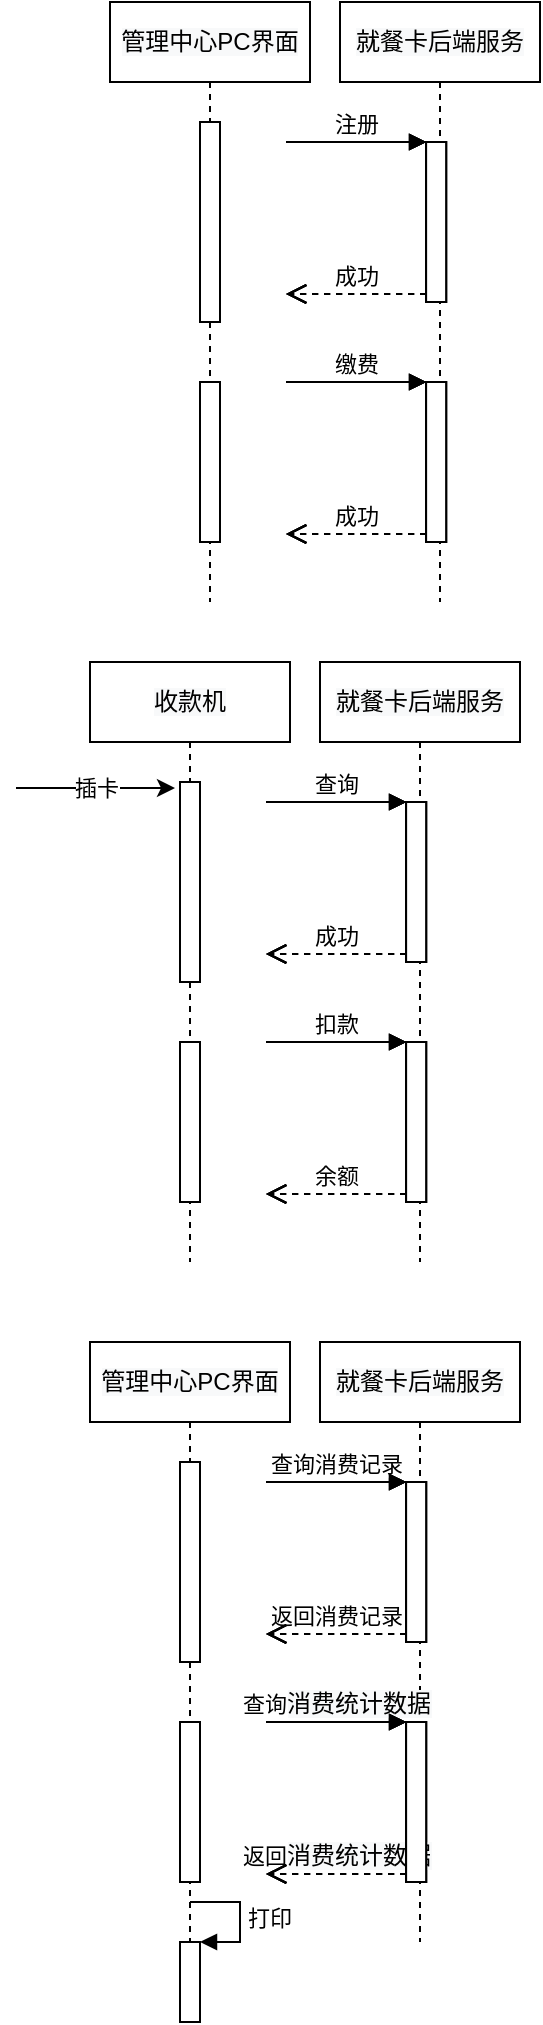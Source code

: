 <mxfile version="13.8.2" type="github">
  <diagram name="Page-1" id="9361dd3d-8414-5efd-6122-117bd74ce7a7">
    <mxGraphModel dx="2146" dy="2205" grid="1" gridSize="10" guides="1" tooltips="1" connect="1" arrows="1" fold="1" page="0" pageScale="1.5" pageWidth="826" pageHeight="1169" background="#ffffff" math="0" shadow="0">
      <root>
        <mxCell id="0" />
        <mxCell id="1" parent="0" />
        <mxCell id="jMRB4c11vusRgGaPNcfT-89" value="&lt;span style=&quot;background-color: rgb(248 , 249 , 250)&quot;&gt;管理中心PC界面&lt;/span&gt;" style="shape=umlLifeline;perimeter=lifelinePerimeter;whiteSpace=wrap;html=1;container=1;collapsible=0;recursiveResize=0;outlineConnect=0;" vertex="1" parent="1">
          <mxGeometry x="50" y="-860" width="100" height="300" as="geometry" />
        </mxCell>
        <mxCell id="jMRB4c11vusRgGaPNcfT-124" value="" style="html=1;points=[];perimeter=orthogonalPerimeter;" vertex="1" parent="jMRB4c11vusRgGaPNcfT-89">
          <mxGeometry x="45" y="60" width="10" height="100" as="geometry" />
        </mxCell>
        <mxCell id="jMRB4c11vusRgGaPNcfT-126" value="" style="html=1;points=[];perimeter=orthogonalPerimeter;" vertex="1" parent="jMRB4c11vusRgGaPNcfT-89">
          <mxGeometry x="45" y="190" width="10" height="80" as="geometry" />
        </mxCell>
        <mxCell id="jMRB4c11vusRgGaPNcfT-111" value="&lt;span style=&quot;background-color: rgb(248 , 249 , 250)&quot;&gt;就餐卡后端服务&lt;/span&gt;" style="shape=umlLifeline;perimeter=lifelinePerimeter;whiteSpace=wrap;html=1;container=1;collapsible=0;recursiveResize=0;outlineConnect=0;" vertex="1" parent="1">
          <mxGeometry x="165" y="-860" width="100" height="300" as="geometry" />
        </mxCell>
        <mxCell id="jMRB4c11vusRgGaPNcfT-127" value="" style="html=1;points=[];perimeter=orthogonalPerimeter;" vertex="1" parent="jMRB4c11vusRgGaPNcfT-111">
          <mxGeometry x="43.06" y="190" width="10" height="80" as="geometry" />
        </mxCell>
        <mxCell id="jMRB4c11vusRgGaPNcfT-128" value="缴费" style="html=1;verticalAlign=bottom;endArrow=block;entryX=0;entryY=0;" edge="1" parent="jMRB4c11vusRgGaPNcfT-111" target="jMRB4c11vusRgGaPNcfT-127">
          <mxGeometry relative="1" as="geometry">
            <mxPoint x="-26.94" y="190" as="sourcePoint" />
          </mxGeometry>
        </mxCell>
        <mxCell id="jMRB4c11vusRgGaPNcfT-129" value="成功" style="html=1;verticalAlign=bottom;endArrow=open;dashed=1;endSize=8;exitX=0;exitY=0.95;" edge="1" parent="jMRB4c11vusRgGaPNcfT-111" source="jMRB4c11vusRgGaPNcfT-127">
          <mxGeometry relative="1" as="geometry">
            <mxPoint x="-26.94" y="266" as="targetPoint" />
          </mxGeometry>
        </mxCell>
        <mxCell id="jMRB4c11vusRgGaPNcfT-130" value="" style="html=1;points=[];perimeter=orthogonalPerimeter;" vertex="1" parent="jMRB4c11vusRgGaPNcfT-111">
          <mxGeometry x="43.06" y="190" width="10" height="80" as="geometry" />
        </mxCell>
        <mxCell id="jMRB4c11vusRgGaPNcfT-131" value="" style="html=1;verticalAlign=bottom;endArrow=block;entryX=0;entryY=0;" edge="1" parent="jMRB4c11vusRgGaPNcfT-111" target="jMRB4c11vusRgGaPNcfT-130">
          <mxGeometry relative="1" as="geometry">
            <mxPoint x="-26.94" y="190" as="sourcePoint" />
          </mxGeometry>
        </mxCell>
        <mxCell id="jMRB4c11vusRgGaPNcfT-132" value="" style="html=1;verticalAlign=bottom;endArrow=open;dashed=1;endSize=8;exitX=0;exitY=0.95;" edge="1" parent="jMRB4c11vusRgGaPNcfT-111" source="jMRB4c11vusRgGaPNcfT-130">
          <mxGeometry relative="1" as="geometry">
            <mxPoint x="-26.94" y="266" as="targetPoint" />
          </mxGeometry>
        </mxCell>
        <mxCell id="jMRB4c11vusRgGaPNcfT-133" value="" style="html=1;points=[];perimeter=orthogonalPerimeter;" vertex="1" parent="jMRB4c11vusRgGaPNcfT-111">
          <mxGeometry x="43.06" y="190" width="10" height="80" as="geometry" />
        </mxCell>
        <mxCell id="jMRB4c11vusRgGaPNcfT-134" value="" style="html=1;verticalAlign=bottom;endArrow=block;entryX=0;entryY=0;" edge="1" parent="jMRB4c11vusRgGaPNcfT-111" target="jMRB4c11vusRgGaPNcfT-133">
          <mxGeometry relative="1" as="geometry">
            <mxPoint x="-26.94" y="190" as="sourcePoint" />
          </mxGeometry>
        </mxCell>
        <mxCell id="jMRB4c11vusRgGaPNcfT-135" value="" style="html=1;verticalAlign=bottom;endArrow=open;dashed=1;endSize=8;exitX=0;exitY=0.95;" edge="1" parent="jMRB4c11vusRgGaPNcfT-111" source="jMRB4c11vusRgGaPNcfT-133">
          <mxGeometry relative="1" as="geometry">
            <mxPoint x="-26.94" y="266" as="targetPoint" />
          </mxGeometry>
        </mxCell>
        <mxCell id="jMRB4c11vusRgGaPNcfT-136" value="" style="html=1;points=[];perimeter=orthogonalPerimeter;" vertex="1" parent="jMRB4c11vusRgGaPNcfT-111">
          <mxGeometry x="43.06" y="190" width="10" height="80" as="geometry" />
        </mxCell>
        <mxCell id="jMRB4c11vusRgGaPNcfT-137" value="" style="html=1;verticalAlign=bottom;endArrow=block;entryX=0;entryY=0;" edge="1" parent="jMRB4c11vusRgGaPNcfT-111" target="jMRB4c11vusRgGaPNcfT-136">
          <mxGeometry relative="1" as="geometry">
            <mxPoint x="-26.94" y="190" as="sourcePoint" />
          </mxGeometry>
        </mxCell>
        <mxCell id="jMRB4c11vusRgGaPNcfT-138" value="" style="html=1;verticalAlign=bottom;endArrow=open;dashed=1;endSize=8;exitX=0;exitY=0.95;" edge="1" parent="jMRB4c11vusRgGaPNcfT-111" source="jMRB4c11vusRgGaPNcfT-136">
          <mxGeometry relative="1" as="geometry">
            <mxPoint x="-26.94" y="266" as="targetPoint" />
          </mxGeometry>
        </mxCell>
        <mxCell id="jMRB4c11vusRgGaPNcfT-112" value="" style="html=1;points=[];perimeter=orthogonalPerimeter;" vertex="1" parent="1">
          <mxGeometry x="208.06" y="-790" width="10" height="80" as="geometry" />
        </mxCell>
        <mxCell id="jMRB4c11vusRgGaPNcfT-113" value="注册" style="html=1;verticalAlign=bottom;endArrow=block;entryX=0;entryY=0;" edge="1" parent="1" target="jMRB4c11vusRgGaPNcfT-112">
          <mxGeometry relative="1" as="geometry">
            <mxPoint x="138.06" y="-790" as="sourcePoint" />
          </mxGeometry>
        </mxCell>
        <mxCell id="jMRB4c11vusRgGaPNcfT-114" value="成功" style="html=1;verticalAlign=bottom;endArrow=open;dashed=1;endSize=8;exitX=0;exitY=0.95;" edge="1" parent="1" source="jMRB4c11vusRgGaPNcfT-112">
          <mxGeometry relative="1" as="geometry">
            <mxPoint x="138.06" y="-714" as="targetPoint" />
          </mxGeometry>
        </mxCell>
        <mxCell id="jMRB4c11vusRgGaPNcfT-115" value="" style="html=1;points=[];perimeter=orthogonalPerimeter;" vertex="1" parent="1">
          <mxGeometry x="208.06" y="-790" width="10" height="80" as="geometry" />
        </mxCell>
        <mxCell id="jMRB4c11vusRgGaPNcfT-116" value="" style="html=1;verticalAlign=bottom;endArrow=block;entryX=0;entryY=0;" edge="1" parent="1" target="jMRB4c11vusRgGaPNcfT-115">
          <mxGeometry relative="1" as="geometry">
            <mxPoint x="138.06" y="-790" as="sourcePoint" />
          </mxGeometry>
        </mxCell>
        <mxCell id="jMRB4c11vusRgGaPNcfT-117" value="" style="html=1;verticalAlign=bottom;endArrow=open;dashed=1;endSize=8;exitX=0;exitY=0.95;" edge="1" parent="1" source="jMRB4c11vusRgGaPNcfT-115">
          <mxGeometry relative="1" as="geometry">
            <mxPoint x="138.06" y="-714" as="targetPoint" />
          </mxGeometry>
        </mxCell>
        <mxCell id="jMRB4c11vusRgGaPNcfT-118" value="" style="html=1;points=[];perimeter=orthogonalPerimeter;" vertex="1" parent="1">
          <mxGeometry x="208.06" y="-790" width="10" height="80" as="geometry" />
        </mxCell>
        <mxCell id="jMRB4c11vusRgGaPNcfT-119" value="" style="html=1;verticalAlign=bottom;endArrow=block;entryX=0;entryY=0;" edge="1" parent="1" target="jMRB4c11vusRgGaPNcfT-118">
          <mxGeometry relative="1" as="geometry">
            <mxPoint x="138.06" y="-790" as="sourcePoint" />
          </mxGeometry>
        </mxCell>
        <mxCell id="jMRB4c11vusRgGaPNcfT-120" value="" style="html=1;verticalAlign=bottom;endArrow=open;dashed=1;endSize=8;exitX=0;exitY=0.95;" edge="1" parent="1" source="jMRB4c11vusRgGaPNcfT-118">
          <mxGeometry relative="1" as="geometry">
            <mxPoint x="138.06" y="-714" as="targetPoint" />
          </mxGeometry>
        </mxCell>
        <mxCell id="jMRB4c11vusRgGaPNcfT-121" value="" style="html=1;points=[];perimeter=orthogonalPerimeter;" vertex="1" parent="1">
          <mxGeometry x="208.06" y="-790" width="10" height="80" as="geometry" />
        </mxCell>
        <mxCell id="jMRB4c11vusRgGaPNcfT-122" value="" style="html=1;verticalAlign=bottom;endArrow=block;entryX=0;entryY=0;" edge="1" parent="1" target="jMRB4c11vusRgGaPNcfT-121">
          <mxGeometry relative="1" as="geometry">
            <mxPoint x="138.06" y="-790" as="sourcePoint" />
          </mxGeometry>
        </mxCell>
        <mxCell id="jMRB4c11vusRgGaPNcfT-123" value="" style="html=1;verticalAlign=bottom;endArrow=open;dashed=1;endSize=8;exitX=0;exitY=0.95;" edge="1" parent="1" source="jMRB4c11vusRgGaPNcfT-121">
          <mxGeometry relative="1" as="geometry">
            <mxPoint x="138.06" y="-714" as="targetPoint" />
          </mxGeometry>
        </mxCell>
        <mxCell id="jMRB4c11vusRgGaPNcfT-139" value="&lt;span style=&quot;background-color: rgb(248 , 249 , 250)&quot;&gt;收款机&lt;/span&gt;" style="shape=umlLifeline;perimeter=lifelinePerimeter;whiteSpace=wrap;html=1;container=1;collapsible=0;recursiveResize=0;outlineConnect=0;" vertex="1" parent="1">
          <mxGeometry x="40" y="-530" width="100" height="300" as="geometry" />
        </mxCell>
        <mxCell id="jMRB4c11vusRgGaPNcfT-140" value="" style="html=1;points=[];perimeter=orthogonalPerimeter;" vertex="1" parent="jMRB4c11vusRgGaPNcfT-139">
          <mxGeometry x="45" y="60" width="10" height="100" as="geometry" />
        </mxCell>
        <mxCell id="jMRB4c11vusRgGaPNcfT-141" value="" style="html=1;points=[];perimeter=orthogonalPerimeter;" vertex="1" parent="jMRB4c11vusRgGaPNcfT-139">
          <mxGeometry x="45" y="190" width="10" height="80" as="geometry" />
        </mxCell>
        <mxCell id="jMRB4c11vusRgGaPNcfT-142" value="&lt;span style=&quot;background-color: rgb(248 , 249 , 250)&quot;&gt;就餐卡后端服务&lt;/span&gt;" style="shape=umlLifeline;perimeter=lifelinePerimeter;whiteSpace=wrap;html=1;container=1;collapsible=0;recursiveResize=0;outlineConnect=0;" vertex="1" parent="1">
          <mxGeometry x="155" y="-530" width="100" height="300" as="geometry" />
        </mxCell>
        <mxCell id="jMRB4c11vusRgGaPNcfT-143" value="" style="html=1;points=[];perimeter=orthogonalPerimeter;" vertex="1" parent="jMRB4c11vusRgGaPNcfT-142">
          <mxGeometry x="43.06" y="190" width="10" height="80" as="geometry" />
        </mxCell>
        <mxCell id="jMRB4c11vusRgGaPNcfT-144" value="扣款" style="html=1;verticalAlign=bottom;endArrow=block;entryX=0;entryY=0;" edge="1" parent="jMRB4c11vusRgGaPNcfT-142" target="jMRB4c11vusRgGaPNcfT-143">
          <mxGeometry relative="1" as="geometry">
            <mxPoint x="-26.94" y="190" as="sourcePoint" />
          </mxGeometry>
        </mxCell>
        <mxCell id="jMRB4c11vusRgGaPNcfT-145" value="余额" style="html=1;verticalAlign=bottom;endArrow=open;dashed=1;endSize=8;exitX=0;exitY=0.95;" edge="1" parent="jMRB4c11vusRgGaPNcfT-142" source="jMRB4c11vusRgGaPNcfT-143">
          <mxGeometry relative="1" as="geometry">
            <mxPoint x="-26.94" y="266" as="targetPoint" />
          </mxGeometry>
        </mxCell>
        <mxCell id="jMRB4c11vusRgGaPNcfT-146" value="" style="html=1;points=[];perimeter=orthogonalPerimeter;" vertex="1" parent="jMRB4c11vusRgGaPNcfT-142">
          <mxGeometry x="43.06" y="190" width="10" height="80" as="geometry" />
        </mxCell>
        <mxCell id="jMRB4c11vusRgGaPNcfT-147" value="" style="html=1;verticalAlign=bottom;endArrow=block;entryX=0;entryY=0;" edge="1" parent="jMRB4c11vusRgGaPNcfT-142" target="jMRB4c11vusRgGaPNcfT-146">
          <mxGeometry relative="1" as="geometry">
            <mxPoint x="-26.94" y="190" as="sourcePoint" />
          </mxGeometry>
        </mxCell>
        <mxCell id="jMRB4c11vusRgGaPNcfT-148" value="" style="html=1;verticalAlign=bottom;endArrow=open;dashed=1;endSize=8;exitX=0;exitY=0.95;" edge="1" parent="jMRB4c11vusRgGaPNcfT-142" source="jMRB4c11vusRgGaPNcfT-146">
          <mxGeometry relative="1" as="geometry">
            <mxPoint x="-26.94" y="266" as="targetPoint" />
          </mxGeometry>
        </mxCell>
        <mxCell id="jMRB4c11vusRgGaPNcfT-149" value="" style="html=1;points=[];perimeter=orthogonalPerimeter;" vertex="1" parent="jMRB4c11vusRgGaPNcfT-142">
          <mxGeometry x="43.06" y="190" width="10" height="80" as="geometry" />
        </mxCell>
        <mxCell id="jMRB4c11vusRgGaPNcfT-150" value="" style="html=1;verticalAlign=bottom;endArrow=block;entryX=0;entryY=0;" edge="1" parent="jMRB4c11vusRgGaPNcfT-142" target="jMRB4c11vusRgGaPNcfT-149">
          <mxGeometry relative="1" as="geometry">
            <mxPoint x="-26.94" y="190" as="sourcePoint" />
          </mxGeometry>
        </mxCell>
        <mxCell id="jMRB4c11vusRgGaPNcfT-151" value="" style="html=1;verticalAlign=bottom;endArrow=open;dashed=1;endSize=8;exitX=0;exitY=0.95;" edge="1" parent="jMRB4c11vusRgGaPNcfT-142" source="jMRB4c11vusRgGaPNcfT-149">
          <mxGeometry relative="1" as="geometry">
            <mxPoint x="-26.94" y="266" as="targetPoint" />
          </mxGeometry>
        </mxCell>
        <mxCell id="jMRB4c11vusRgGaPNcfT-152" value="" style="html=1;points=[];perimeter=orthogonalPerimeter;" vertex="1" parent="jMRB4c11vusRgGaPNcfT-142">
          <mxGeometry x="43.06" y="190" width="10" height="80" as="geometry" />
        </mxCell>
        <mxCell id="jMRB4c11vusRgGaPNcfT-153" value="" style="html=1;verticalAlign=bottom;endArrow=block;entryX=0;entryY=0;" edge="1" parent="jMRB4c11vusRgGaPNcfT-142" target="jMRB4c11vusRgGaPNcfT-152">
          <mxGeometry relative="1" as="geometry">
            <mxPoint x="-26.94" y="190" as="sourcePoint" />
          </mxGeometry>
        </mxCell>
        <mxCell id="jMRB4c11vusRgGaPNcfT-154" value="" style="html=1;verticalAlign=bottom;endArrow=open;dashed=1;endSize=8;exitX=0;exitY=0.95;" edge="1" parent="jMRB4c11vusRgGaPNcfT-142" source="jMRB4c11vusRgGaPNcfT-152">
          <mxGeometry relative="1" as="geometry">
            <mxPoint x="-26.94" y="266" as="targetPoint" />
          </mxGeometry>
        </mxCell>
        <mxCell id="jMRB4c11vusRgGaPNcfT-155" value="" style="html=1;points=[];perimeter=orthogonalPerimeter;" vertex="1" parent="1">
          <mxGeometry x="198.06" y="-460" width="10" height="80" as="geometry" />
        </mxCell>
        <mxCell id="jMRB4c11vusRgGaPNcfT-156" value="查询" style="html=1;verticalAlign=bottom;endArrow=block;entryX=0;entryY=0;" edge="1" parent="1" target="jMRB4c11vusRgGaPNcfT-155">
          <mxGeometry relative="1" as="geometry">
            <mxPoint x="128.06" y="-460" as="sourcePoint" />
          </mxGeometry>
        </mxCell>
        <mxCell id="jMRB4c11vusRgGaPNcfT-157" value="成功" style="html=1;verticalAlign=bottom;endArrow=open;dashed=1;endSize=8;exitX=0;exitY=0.95;" edge="1" parent="1" source="jMRB4c11vusRgGaPNcfT-155">
          <mxGeometry relative="1" as="geometry">
            <mxPoint x="128.06" y="-384" as="targetPoint" />
          </mxGeometry>
        </mxCell>
        <mxCell id="jMRB4c11vusRgGaPNcfT-158" value="" style="html=1;points=[];perimeter=orthogonalPerimeter;" vertex="1" parent="1">
          <mxGeometry x="198.06" y="-460" width="10" height="80" as="geometry" />
        </mxCell>
        <mxCell id="jMRB4c11vusRgGaPNcfT-159" value="" style="html=1;verticalAlign=bottom;endArrow=block;entryX=0;entryY=0;" edge="1" parent="1" target="jMRB4c11vusRgGaPNcfT-158">
          <mxGeometry relative="1" as="geometry">
            <mxPoint x="128.06" y="-460" as="sourcePoint" />
          </mxGeometry>
        </mxCell>
        <mxCell id="jMRB4c11vusRgGaPNcfT-160" value="" style="html=1;verticalAlign=bottom;endArrow=open;dashed=1;endSize=8;exitX=0;exitY=0.95;" edge="1" parent="1" source="jMRB4c11vusRgGaPNcfT-158">
          <mxGeometry relative="1" as="geometry">
            <mxPoint x="128.06" y="-384" as="targetPoint" />
          </mxGeometry>
        </mxCell>
        <mxCell id="jMRB4c11vusRgGaPNcfT-161" value="" style="html=1;points=[];perimeter=orthogonalPerimeter;" vertex="1" parent="1">
          <mxGeometry x="198.06" y="-460" width="10" height="80" as="geometry" />
        </mxCell>
        <mxCell id="jMRB4c11vusRgGaPNcfT-162" value="" style="html=1;verticalAlign=bottom;endArrow=block;entryX=0;entryY=0;" edge="1" parent="1" target="jMRB4c11vusRgGaPNcfT-161">
          <mxGeometry relative="1" as="geometry">
            <mxPoint x="128.06" y="-460" as="sourcePoint" />
          </mxGeometry>
        </mxCell>
        <mxCell id="jMRB4c11vusRgGaPNcfT-163" value="" style="html=1;verticalAlign=bottom;endArrow=open;dashed=1;endSize=8;exitX=0;exitY=0.95;" edge="1" parent="1" source="jMRB4c11vusRgGaPNcfT-161">
          <mxGeometry relative="1" as="geometry">
            <mxPoint x="128.06" y="-384" as="targetPoint" />
          </mxGeometry>
        </mxCell>
        <mxCell id="jMRB4c11vusRgGaPNcfT-164" value="" style="html=1;points=[];perimeter=orthogonalPerimeter;" vertex="1" parent="1">
          <mxGeometry x="198.06" y="-460" width="10" height="80" as="geometry" />
        </mxCell>
        <mxCell id="jMRB4c11vusRgGaPNcfT-165" value="" style="html=1;verticalAlign=bottom;endArrow=block;entryX=0;entryY=0;" edge="1" parent="1" target="jMRB4c11vusRgGaPNcfT-164">
          <mxGeometry relative="1" as="geometry">
            <mxPoint x="128.06" y="-460" as="sourcePoint" />
          </mxGeometry>
        </mxCell>
        <mxCell id="jMRB4c11vusRgGaPNcfT-166" value="" style="html=1;verticalAlign=bottom;endArrow=open;dashed=1;endSize=8;exitX=0;exitY=0.95;" edge="1" parent="1" source="jMRB4c11vusRgGaPNcfT-164">
          <mxGeometry relative="1" as="geometry">
            <mxPoint x="128.06" y="-384" as="targetPoint" />
          </mxGeometry>
        </mxCell>
        <mxCell id="jMRB4c11vusRgGaPNcfT-167" value="&lt;span style=&quot;background-color: rgb(248 , 249 , 250)&quot;&gt;管理中心PC界面&lt;/span&gt;" style="shape=umlLifeline;perimeter=lifelinePerimeter;whiteSpace=wrap;html=1;container=1;collapsible=0;recursiveResize=0;outlineConnect=0;" vertex="1" parent="1">
          <mxGeometry x="40" y="-190" width="100" height="310" as="geometry" />
        </mxCell>
        <mxCell id="jMRB4c11vusRgGaPNcfT-168" value="" style="html=1;points=[];perimeter=orthogonalPerimeter;" vertex="1" parent="jMRB4c11vusRgGaPNcfT-167">
          <mxGeometry x="45" y="60" width="10" height="100" as="geometry" />
        </mxCell>
        <mxCell id="jMRB4c11vusRgGaPNcfT-169" value="" style="html=1;points=[];perimeter=orthogonalPerimeter;" vertex="1" parent="jMRB4c11vusRgGaPNcfT-167">
          <mxGeometry x="45" y="190" width="10" height="80" as="geometry" />
        </mxCell>
        <mxCell id="jMRB4c11vusRgGaPNcfT-170" value="&lt;span style=&quot;background-color: rgb(248 , 249 , 250)&quot;&gt;就餐卡后端服务&lt;/span&gt;" style="shape=umlLifeline;perimeter=lifelinePerimeter;whiteSpace=wrap;html=1;container=1;collapsible=0;recursiveResize=0;outlineConnect=0;" vertex="1" parent="1">
          <mxGeometry x="155" y="-190" width="100" height="300" as="geometry" />
        </mxCell>
        <mxCell id="jMRB4c11vusRgGaPNcfT-171" value="" style="html=1;points=[];perimeter=orthogonalPerimeter;" vertex="1" parent="jMRB4c11vusRgGaPNcfT-170">
          <mxGeometry x="43.06" y="190" width="10" height="80" as="geometry" />
        </mxCell>
        <mxCell id="jMRB4c11vusRgGaPNcfT-172" value="查询&lt;span style=&quot;font-size: 12px ; background-color: rgb(248 , 249 , 250)&quot;&gt;消费统计数据&lt;/span&gt;" style="html=1;verticalAlign=bottom;endArrow=block;entryX=0;entryY=0;" edge="1" parent="jMRB4c11vusRgGaPNcfT-170" target="jMRB4c11vusRgGaPNcfT-171">
          <mxGeometry relative="1" as="geometry">
            <mxPoint x="-26.94" y="190" as="sourcePoint" />
          </mxGeometry>
        </mxCell>
        <mxCell id="jMRB4c11vusRgGaPNcfT-173" value="返回&lt;span style=&quot;font-size: 12px ; background-color: rgb(248 , 249 , 250)&quot;&gt;消费统计数据&lt;/span&gt;" style="html=1;verticalAlign=bottom;endArrow=open;dashed=1;endSize=8;exitX=0;exitY=0.95;" edge="1" parent="jMRB4c11vusRgGaPNcfT-170" source="jMRB4c11vusRgGaPNcfT-171">
          <mxGeometry relative="1" as="geometry">
            <mxPoint x="-26.94" y="266" as="targetPoint" />
          </mxGeometry>
        </mxCell>
        <mxCell id="jMRB4c11vusRgGaPNcfT-174" value="" style="html=1;points=[];perimeter=orthogonalPerimeter;" vertex="1" parent="jMRB4c11vusRgGaPNcfT-170">
          <mxGeometry x="43.06" y="190" width="10" height="80" as="geometry" />
        </mxCell>
        <mxCell id="jMRB4c11vusRgGaPNcfT-175" value="" style="html=1;verticalAlign=bottom;endArrow=block;entryX=0;entryY=0;" edge="1" parent="jMRB4c11vusRgGaPNcfT-170" target="jMRB4c11vusRgGaPNcfT-174">
          <mxGeometry relative="1" as="geometry">
            <mxPoint x="-26.94" y="190" as="sourcePoint" />
          </mxGeometry>
        </mxCell>
        <mxCell id="jMRB4c11vusRgGaPNcfT-176" value="" style="html=1;verticalAlign=bottom;endArrow=open;dashed=1;endSize=8;exitX=0;exitY=0.95;" edge="1" parent="jMRB4c11vusRgGaPNcfT-170" source="jMRB4c11vusRgGaPNcfT-174">
          <mxGeometry relative="1" as="geometry">
            <mxPoint x="-26.94" y="266" as="targetPoint" />
          </mxGeometry>
        </mxCell>
        <mxCell id="jMRB4c11vusRgGaPNcfT-177" value="" style="html=1;points=[];perimeter=orthogonalPerimeter;" vertex="1" parent="jMRB4c11vusRgGaPNcfT-170">
          <mxGeometry x="43.06" y="190" width="10" height="80" as="geometry" />
        </mxCell>
        <mxCell id="jMRB4c11vusRgGaPNcfT-178" value="" style="html=1;verticalAlign=bottom;endArrow=block;entryX=0;entryY=0;" edge="1" parent="jMRB4c11vusRgGaPNcfT-170" target="jMRB4c11vusRgGaPNcfT-177">
          <mxGeometry relative="1" as="geometry">
            <mxPoint x="-26.94" y="190" as="sourcePoint" />
          </mxGeometry>
        </mxCell>
        <mxCell id="jMRB4c11vusRgGaPNcfT-179" value="" style="html=1;verticalAlign=bottom;endArrow=open;dashed=1;endSize=8;exitX=0;exitY=0.95;" edge="1" parent="jMRB4c11vusRgGaPNcfT-170" source="jMRB4c11vusRgGaPNcfT-177">
          <mxGeometry relative="1" as="geometry">
            <mxPoint x="-26.94" y="266" as="targetPoint" />
          </mxGeometry>
        </mxCell>
        <mxCell id="jMRB4c11vusRgGaPNcfT-180" value="" style="html=1;points=[];perimeter=orthogonalPerimeter;" vertex="1" parent="jMRB4c11vusRgGaPNcfT-170">
          <mxGeometry x="43.06" y="190" width="10" height="80" as="geometry" />
        </mxCell>
        <mxCell id="jMRB4c11vusRgGaPNcfT-181" value="" style="html=1;verticalAlign=bottom;endArrow=block;entryX=0;entryY=0;" edge="1" parent="jMRB4c11vusRgGaPNcfT-170" target="jMRB4c11vusRgGaPNcfT-180">
          <mxGeometry relative="1" as="geometry">
            <mxPoint x="-26.94" y="190" as="sourcePoint" />
          </mxGeometry>
        </mxCell>
        <mxCell id="jMRB4c11vusRgGaPNcfT-182" value="" style="html=1;verticalAlign=bottom;endArrow=open;dashed=1;endSize=8;exitX=0;exitY=0.95;" edge="1" parent="jMRB4c11vusRgGaPNcfT-170" source="jMRB4c11vusRgGaPNcfT-180">
          <mxGeometry relative="1" as="geometry">
            <mxPoint x="-26.94" y="266" as="targetPoint" />
          </mxGeometry>
        </mxCell>
        <mxCell id="jMRB4c11vusRgGaPNcfT-183" value="" style="html=1;points=[];perimeter=orthogonalPerimeter;" vertex="1" parent="1">
          <mxGeometry x="198.06" y="-120" width="10" height="80" as="geometry" />
        </mxCell>
        <mxCell id="jMRB4c11vusRgGaPNcfT-184" value="查询消费记录" style="html=1;verticalAlign=bottom;endArrow=block;entryX=0;entryY=0;" edge="1" parent="1" target="jMRB4c11vusRgGaPNcfT-183">
          <mxGeometry relative="1" as="geometry">
            <mxPoint x="128.06" y="-120" as="sourcePoint" />
          </mxGeometry>
        </mxCell>
        <mxCell id="jMRB4c11vusRgGaPNcfT-185" value="返回消费记录" style="html=1;verticalAlign=bottom;endArrow=open;dashed=1;endSize=8;exitX=0;exitY=0.95;" edge="1" parent="1" source="jMRB4c11vusRgGaPNcfT-183">
          <mxGeometry relative="1" as="geometry">
            <mxPoint x="128.06" y="-44" as="targetPoint" />
          </mxGeometry>
        </mxCell>
        <mxCell id="jMRB4c11vusRgGaPNcfT-186" value="" style="html=1;points=[];perimeter=orthogonalPerimeter;" vertex="1" parent="1">
          <mxGeometry x="198.06" y="-120" width="10" height="80" as="geometry" />
        </mxCell>
        <mxCell id="jMRB4c11vusRgGaPNcfT-187" value="" style="html=1;verticalAlign=bottom;endArrow=block;entryX=0;entryY=0;" edge="1" parent="1" target="jMRB4c11vusRgGaPNcfT-186">
          <mxGeometry relative="1" as="geometry">
            <mxPoint x="128.06" y="-120" as="sourcePoint" />
          </mxGeometry>
        </mxCell>
        <mxCell id="jMRB4c11vusRgGaPNcfT-188" value="" style="html=1;verticalAlign=bottom;endArrow=open;dashed=1;endSize=8;exitX=0;exitY=0.95;" edge="1" parent="1" source="jMRB4c11vusRgGaPNcfT-186">
          <mxGeometry relative="1" as="geometry">
            <mxPoint x="128.06" y="-44" as="targetPoint" />
          </mxGeometry>
        </mxCell>
        <mxCell id="jMRB4c11vusRgGaPNcfT-189" value="" style="html=1;points=[];perimeter=orthogonalPerimeter;" vertex="1" parent="1">
          <mxGeometry x="198.06" y="-120" width="10" height="80" as="geometry" />
        </mxCell>
        <mxCell id="jMRB4c11vusRgGaPNcfT-190" value="" style="html=1;verticalAlign=bottom;endArrow=block;entryX=0;entryY=0;" edge="1" parent="1" target="jMRB4c11vusRgGaPNcfT-189">
          <mxGeometry relative="1" as="geometry">
            <mxPoint x="128.06" y="-120" as="sourcePoint" />
          </mxGeometry>
        </mxCell>
        <mxCell id="jMRB4c11vusRgGaPNcfT-191" value="" style="html=1;verticalAlign=bottom;endArrow=open;dashed=1;endSize=8;exitX=0;exitY=0.95;" edge="1" parent="1" source="jMRB4c11vusRgGaPNcfT-189">
          <mxGeometry relative="1" as="geometry">
            <mxPoint x="128.06" y="-44" as="targetPoint" />
          </mxGeometry>
        </mxCell>
        <mxCell id="jMRB4c11vusRgGaPNcfT-192" value="" style="html=1;points=[];perimeter=orthogonalPerimeter;" vertex="1" parent="1">
          <mxGeometry x="198.06" y="-120" width="10" height="80" as="geometry" />
        </mxCell>
        <mxCell id="jMRB4c11vusRgGaPNcfT-193" value="" style="html=1;verticalAlign=bottom;endArrow=block;entryX=0;entryY=0;" edge="1" parent="1" target="jMRB4c11vusRgGaPNcfT-192">
          <mxGeometry relative="1" as="geometry">
            <mxPoint x="128.06" y="-120" as="sourcePoint" />
          </mxGeometry>
        </mxCell>
        <mxCell id="jMRB4c11vusRgGaPNcfT-194" value="" style="html=1;verticalAlign=bottom;endArrow=open;dashed=1;endSize=8;exitX=0;exitY=0.95;" edge="1" parent="1" source="jMRB4c11vusRgGaPNcfT-192">
          <mxGeometry relative="1" as="geometry">
            <mxPoint x="128.06" y="-44" as="targetPoint" />
          </mxGeometry>
        </mxCell>
        <mxCell id="jMRB4c11vusRgGaPNcfT-197" value="插卡" style="endArrow=classic;html=1;" edge="1" parent="1">
          <mxGeometry width="50" height="50" relative="1" as="geometry">
            <mxPoint x="3" y="-467" as="sourcePoint" />
            <mxPoint x="82.5" y="-467" as="targetPoint" />
          </mxGeometry>
        </mxCell>
        <mxCell id="jMRB4c11vusRgGaPNcfT-198" value="" style="html=1;points=[];perimeter=orthogonalPerimeter;" vertex="1" parent="1">
          <mxGeometry x="85" y="110" width="10" height="40" as="geometry" />
        </mxCell>
        <mxCell id="jMRB4c11vusRgGaPNcfT-199" value="打印" style="edgeStyle=orthogonalEdgeStyle;html=1;align=left;spacingLeft=2;endArrow=block;rounded=0;entryX=1;entryY=0;" edge="1" target="jMRB4c11vusRgGaPNcfT-198" parent="1">
          <mxGeometry relative="1" as="geometry">
            <mxPoint x="90" y="90" as="sourcePoint" />
            <Array as="points">
              <mxPoint x="115" y="90" />
            </Array>
          </mxGeometry>
        </mxCell>
      </root>
    </mxGraphModel>
  </diagram>
</mxfile>
